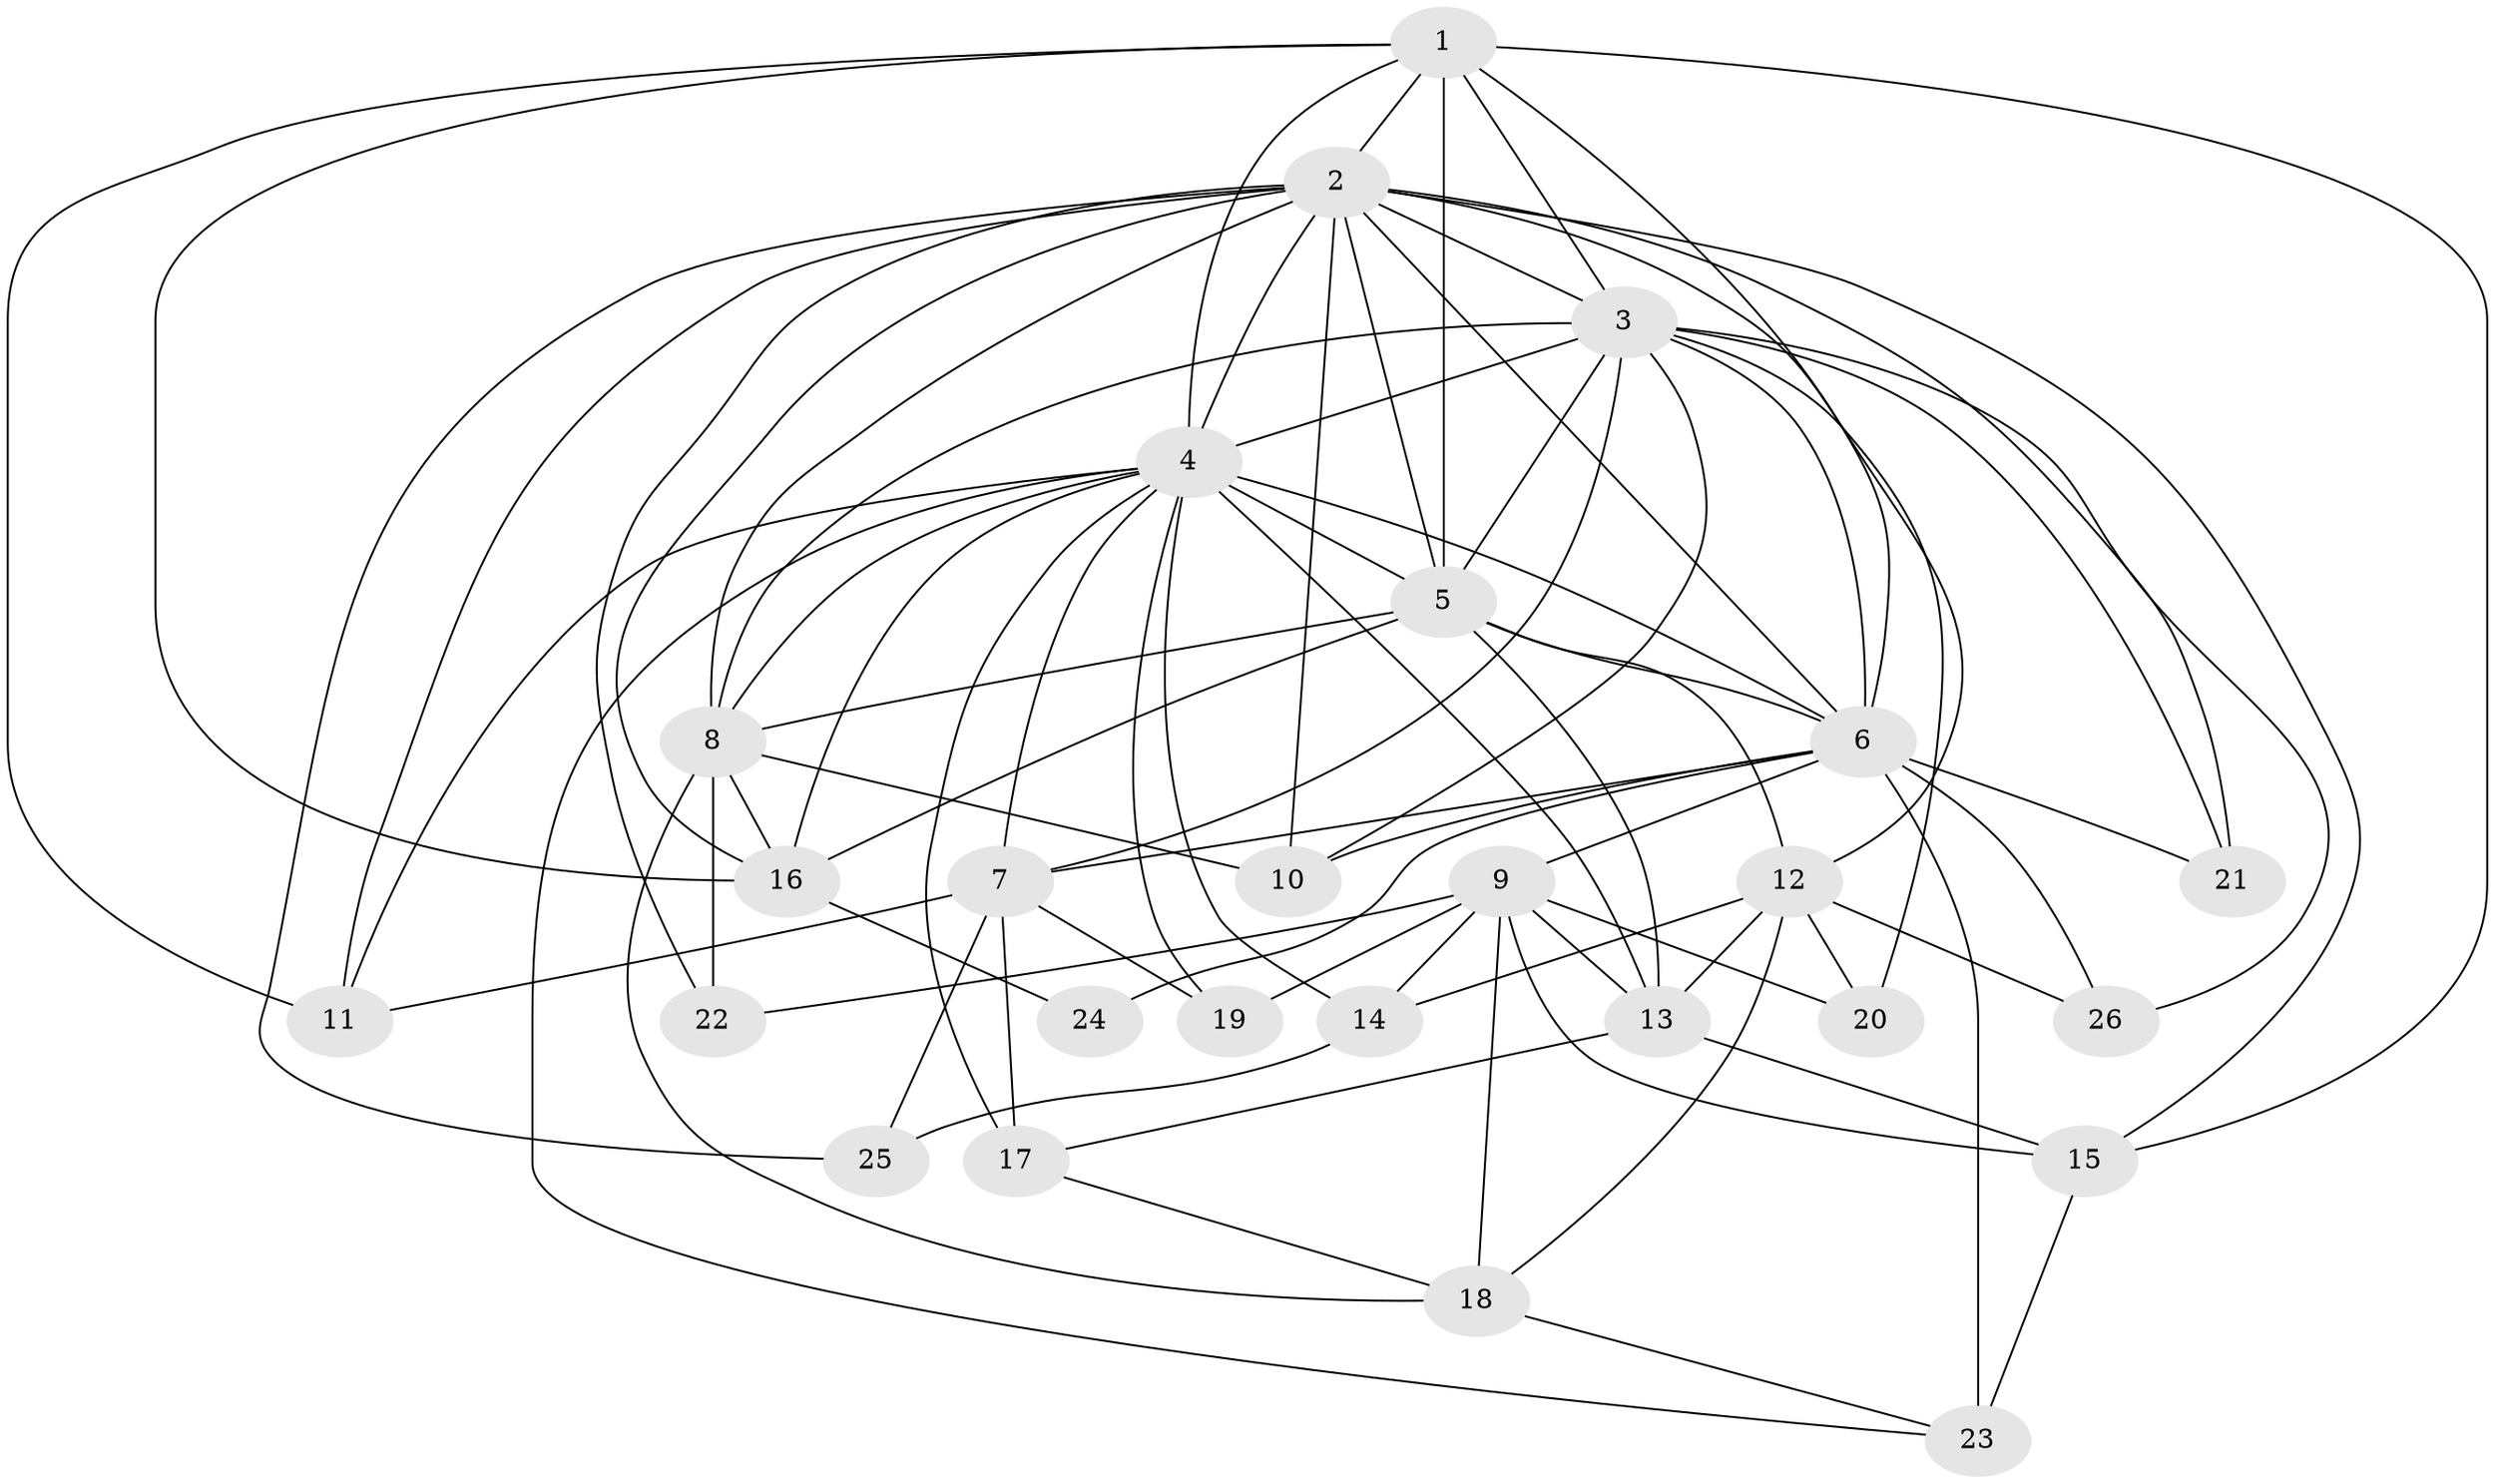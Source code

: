 // original degree distribution, {10: 0.012048192771084338, 20: 0.012048192771084338, 14: 0.024096385542168676, 16: 0.012048192771084338, 18: 0.012048192771084338, 23: 0.012048192771084338, 13: 0.012048192771084338, 15: 0.012048192771084338, 28: 0.012048192771084338, 3: 0.1686746987951807, 4: 0.060240963855421686, 2: 0.5301204819277109, 7: 0.024096385542168676, 5: 0.07228915662650602, 9: 0.012048192771084338, 8: 0.012048192771084338}
// Generated by graph-tools (version 1.1) at 2025/49/03/04/25 22:49:59]
// undirected, 26 vertices, 80 edges
graph export_dot {
  node [color=gray90,style=filled];
  1;
  2;
  3;
  4;
  5;
  6;
  7;
  8;
  9;
  10;
  11;
  12;
  13;
  14;
  15;
  16;
  17;
  18;
  19;
  20;
  21;
  22;
  23;
  24;
  25;
  26;
  1 -- 2 [weight=5.0];
  1 -- 3 [weight=8.0];
  1 -- 4 [weight=4.0];
  1 -- 5 [weight=4.0];
  1 -- 6 [weight=2.0];
  1 -- 11 [weight=1.0];
  1 -- 15 [weight=2.0];
  1 -- 16 [weight=4.0];
  2 -- 3 [weight=4.0];
  2 -- 4 [weight=4.0];
  2 -- 5 [weight=2.0];
  2 -- 6 [weight=2.0];
  2 -- 8 [weight=1.0];
  2 -- 10 [weight=1.0];
  2 -- 11 [weight=1.0];
  2 -- 12 [weight=3.0];
  2 -- 15 [weight=1.0];
  2 -- 16 [weight=1.0];
  2 -- 21 [weight=1.0];
  2 -- 22 [weight=1.0];
  2 -- 25 [weight=1.0];
  3 -- 4 [weight=4.0];
  3 -- 5 [weight=2.0];
  3 -- 6 [weight=3.0];
  3 -- 7 [weight=2.0];
  3 -- 8 [weight=1.0];
  3 -- 10 [weight=1.0];
  3 -- 20 [weight=1.0];
  3 -- 21 [weight=1.0];
  3 -- 26 [weight=1.0];
  4 -- 5 [weight=3.0];
  4 -- 6 [weight=2.0];
  4 -- 7 [weight=1.0];
  4 -- 8 [weight=1.0];
  4 -- 11 [weight=1.0];
  4 -- 13 [weight=1.0];
  4 -- 14 [weight=1.0];
  4 -- 16 [weight=1.0];
  4 -- 17 [weight=1.0];
  4 -- 19 [weight=1.0];
  4 -- 23 [weight=1.0];
  5 -- 6 [weight=1.0];
  5 -- 8 [weight=1.0];
  5 -- 12 [weight=1.0];
  5 -- 13 [weight=7.0];
  5 -- 16 [weight=1.0];
  6 -- 7 [weight=1.0];
  6 -- 9 [weight=2.0];
  6 -- 10 [weight=1.0];
  6 -- 21 [weight=2.0];
  6 -- 23 [weight=5.0];
  6 -- 24 [weight=2.0];
  6 -- 26 [weight=1.0];
  7 -- 11 [weight=1.0];
  7 -- 17 [weight=2.0];
  7 -- 19 [weight=1.0];
  7 -- 25 [weight=1.0];
  8 -- 10 [weight=1.0];
  8 -- 16 [weight=1.0];
  8 -- 18 [weight=1.0];
  8 -- 22 [weight=1.0];
  9 -- 13 [weight=1.0];
  9 -- 14 [weight=2.0];
  9 -- 15 [weight=2.0];
  9 -- 18 [weight=1.0];
  9 -- 19 [weight=2.0];
  9 -- 20 [weight=1.0];
  9 -- 22 [weight=1.0];
  12 -- 13 [weight=1.0];
  12 -- 14 [weight=4.0];
  12 -- 18 [weight=1.0];
  12 -- 20 [weight=1.0];
  12 -- 26 [weight=2.0];
  13 -- 15 [weight=1.0];
  13 -- 17 [weight=1.0];
  14 -- 25 [weight=1.0];
  15 -- 23 [weight=1.0];
  16 -- 24 [weight=2.0];
  17 -- 18 [weight=1.0];
  18 -- 23 [weight=1.0];
}

